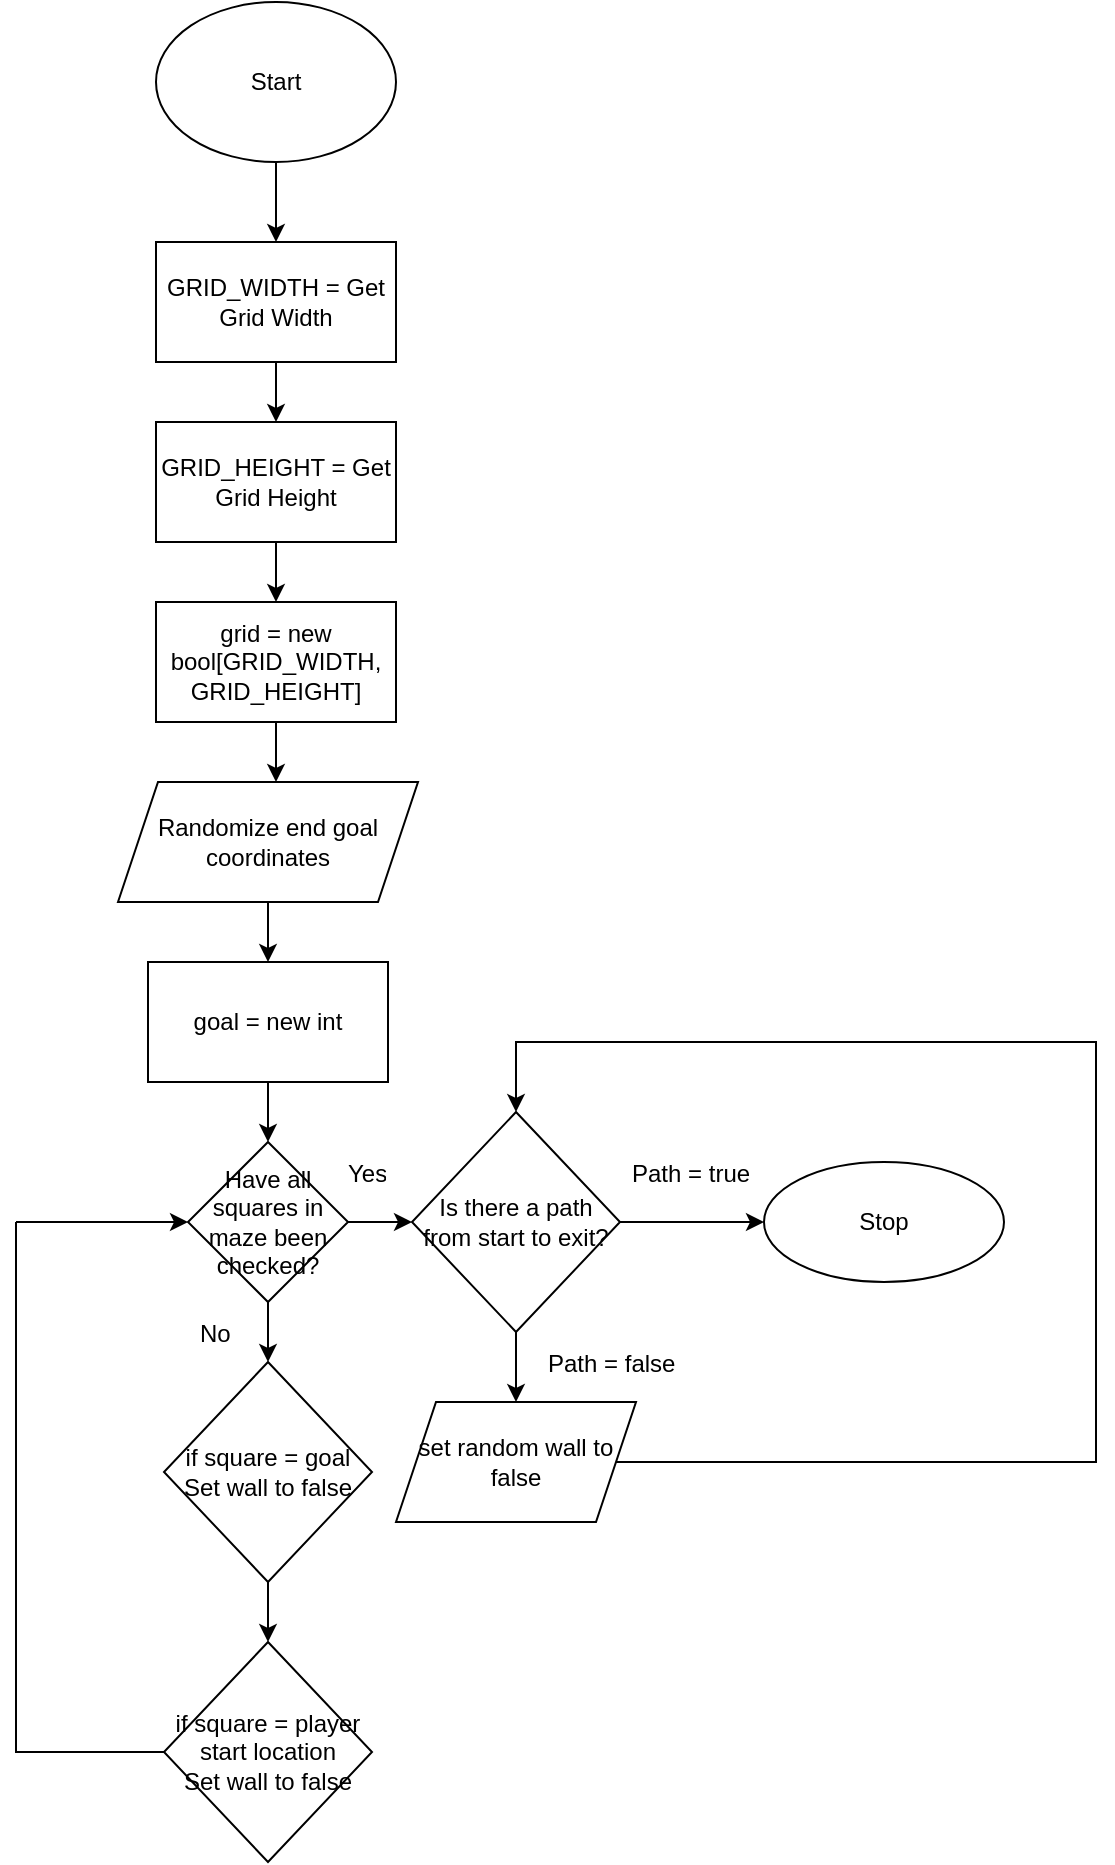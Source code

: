 <mxfile version="16.3.0" type="github">
  <diagram id="7w5shZzXePETHSVYoWxc" name="Page-1">
    <mxGraphModel dx="782" dy="649" grid="1" gridSize="10" guides="1" tooltips="1" connect="1" arrows="1" fold="1" page="1" pageScale="1" pageWidth="850" pageHeight="1100" math="0" shadow="0">
      <root>
        <mxCell id="0" />
        <mxCell id="1" parent="0" />
        <mxCell id="6B_npjOtoBmQOe1TR8oO-1" style="edgeStyle=orthogonalEdgeStyle;rounded=0;orthogonalLoop=1;jettySize=auto;html=1;exitX=0.5;exitY=1;exitDx=0;exitDy=0;" parent="1" source="KBZl2YYVLOGSF0I40q8S-2" edge="1">
          <mxGeometry relative="1" as="geometry">
            <mxPoint x="400" y="440" as="targetPoint" />
          </mxGeometry>
        </mxCell>
        <mxCell id="KBZl2YYVLOGSF0I40q8S-2" value="Start" style="ellipse;whiteSpace=wrap;html=1;" parent="1" vertex="1">
          <mxGeometry x="340" y="320" width="120" height="80" as="geometry" />
        </mxCell>
        <mxCell id="6B_npjOtoBmQOe1TR8oO-4" value="" style="edgeStyle=orthogonalEdgeStyle;rounded=0;orthogonalLoop=1;jettySize=auto;html=1;" parent="1" source="6B_npjOtoBmQOe1TR8oO-2" target="6B_npjOtoBmQOe1TR8oO-3" edge="1">
          <mxGeometry relative="1" as="geometry" />
        </mxCell>
        <mxCell id="6B_npjOtoBmQOe1TR8oO-2" value="GRID_WIDTH = Get Grid Width" style="rounded=0;whiteSpace=wrap;html=1;" parent="1" vertex="1">
          <mxGeometry x="340" y="440" width="120" height="60" as="geometry" />
        </mxCell>
        <mxCell id="6B_npjOtoBmQOe1TR8oO-6" value="" style="edgeStyle=orthogonalEdgeStyle;rounded=0;orthogonalLoop=1;jettySize=auto;html=1;" parent="1" source="6B_npjOtoBmQOe1TR8oO-3" target="6B_npjOtoBmQOe1TR8oO-5" edge="1">
          <mxGeometry relative="1" as="geometry" />
        </mxCell>
        <mxCell id="6B_npjOtoBmQOe1TR8oO-3" value="GRID_HEIGHT = Get Grid Height" style="rounded=0;whiteSpace=wrap;html=1;" parent="1" vertex="1">
          <mxGeometry x="340" y="530" width="120" height="60" as="geometry" />
        </mxCell>
        <mxCell id="6B_npjOtoBmQOe1TR8oO-7" style="edgeStyle=orthogonalEdgeStyle;rounded=0;orthogonalLoop=1;jettySize=auto;html=1;" parent="1" source="6B_npjOtoBmQOe1TR8oO-5" edge="1">
          <mxGeometry relative="1" as="geometry">
            <mxPoint x="400" y="710" as="targetPoint" />
          </mxGeometry>
        </mxCell>
        <mxCell id="6B_npjOtoBmQOe1TR8oO-5" value="grid = new bool[GRID_WIDTH, GRID_HEIGHT]" style="rounded=0;whiteSpace=wrap;html=1;" parent="1" vertex="1">
          <mxGeometry x="340" y="620" width="120" height="60" as="geometry" />
        </mxCell>
        <mxCell id="6B_npjOtoBmQOe1TR8oO-11" value="" style="edgeStyle=orthogonalEdgeStyle;rounded=0;orthogonalLoop=1;jettySize=auto;html=1;" parent="1" source="6B_npjOtoBmQOe1TR8oO-9" target="6B_npjOtoBmQOe1TR8oO-10" edge="1">
          <mxGeometry relative="1" as="geometry" />
        </mxCell>
        <mxCell id="6B_npjOtoBmQOe1TR8oO-9" value="Randomize end goal coordinates" style="shape=parallelogram;perimeter=parallelogramPerimeter;whiteSpace=wrap;html=1;fixedSize=1;" parent="1" vertex="1">
          <mxGeometry x="321" y="710" width="150" height="60" as="geometry" />
        </mxCell>
        <mxCell id="6B_npjOtoBmQOe1TR8oO-13" value="" style="edgeStyle=orthogonalEdgeStyle;rounded=0;orthogonalLoop=1;jettySize=auto;html=1;" parent="1" source="6B_npjOtoBmQOe1TR8oO-10" edge="1">
          <mxGeometry relative="1" as="geometry">
            <mxPoint x="396" y="890" as="targetPoint" />
          </mxGeometry>
        </mxCell>
        <mxCell id="6B_npjOtoBmQOe1TR8oO-10" value="goal = new int" style="whiteSpace=wrap;html=1;" parent="1" vertex="1">
          <mxGeometry x="336" y="800" width="120" height="60" as="geometry" />
        </mxCell>
        <mxCell id="EBhT7KF3SH_6E2Iv8zCc-10" value="" style="edgeStyle=orthogonalEdgeStyle;rounded=0;orthogonalLoop=1;jettySize=auto;html=1;" parent="1" source="R8sPB7nf0KhpVJkGB3Jy-2" target="EBhT7KF3SH_6E2Iv8zCc-1" edge="1">
          <mxGeometry relative="1" as="geometry" />
        </mxCell>
        <mxCell id="EBhT7KF3SH_6E2Iv8zCc-12" value="" style="edgeStyle=orthogonalEdgeStyle;rounded=0;orthogonalLoop=1;jettySize=auto;html=1;" parent="1" source="R8sPB7nf0KhpVJkGB3Jy-2" target="EBhT7KF3SH_6E2Iv8zCc-4" edge="1">
          <mxGeometry relative="1" as="geometry" />
        </mxCell>
        <mxCell id="R8sPB7nf0KhpVJkGB3Jy-2" value="Have all squares in maze been checked?" style="rhombus;whiteSpace=wrap;html=1;" parent="1" vertex="1">
          <mxGeometry x="356" y="890" width="80" height="80" as="geometry" />
        </mxCell>
        <mxCell id="EBhT7KF3SH_6E2Iv8zCc-3" value="" style="edgeStyle=orthogonalEdgeStyle;rounded=0;orthogonalLoop=1;jettySize=auto;html=1;" parent="1" source="EBhT7KF3SH_6E2Iv8zCc-1" target="EBhT7KF3SH_6E2Iv8zCc-2" edge="1">
          <mxGeometry relative="1" as="geometry" />
        </mxCell>
        <mxCell id="EBhT7KF3SH_6E2Iv8zCc-1" value="&lt;span&gt;if square = goal&lt;/span&gt;&lt;br&gt;&lt;span&gt;Set wall to false&lt;/span&gt;" style="rhombus;whiteSpace=wrap;html=1;" parent="1" vertex="1">
          <mxGeometry x="344" y="1000" width="104" height="110" as="geometry" />
        </mxCell>
        <mxCell id="EBhT7KF3SH_6E2Iv8zCc-2" value="&lt;span&gt;if square = player start location&lt;/span&gt;&lt;br&gt;&lt;span&gt;Set wall to false&lt;/span&gt;" style="rhombus;whiteSpace=wrap;html=1;" parent="1" vertex="1">
          <mxGeometry x="344" y="1140" width="104" height="110" as="geometry" />
        </mxCell>
        <mxCell id="EBhT7KF3SH_6E2Iv8zCc-14" value="" style="edgeStyle=orthogonalEdgeStyle;rounded=0;orthogonalLoop=1;jettySize=auto;html=1;" parent="1" source="EBhT7KF3SH_6E2Iv8zCc-4" target="EBhT7KF3SH_6E2Iv8zCc-13" edge="1">
          <mxGeometry relative="1" as="geometry" />
        </mxCell>
        <mxCell id="EBhT7KF3SH_6E2Iv8zCc-18" value="" style="edgeStyle=orthogonalEdgeStyle;rounded=0;orthogonalLoop=1;jettySize=auto;html=1;" parent="1" source="EBhT7KF3SH_6E2Iv8zCc-4" target="EBhT7KF3SH_6E2Iv8zCc-17" edge="1">
          <mxGeometry relative="1" as="geometry" />
        </mxCell>
        <mxCell id="EBhT7KF3SH_6E2Iv8zCc-4" value="Is there a path from start to exit?" style="rhombus;whiteSpace=wrap;html=1;" parent="1" vertex="1">
          <mxGeometry x="468" y="875" width="104" height="110" as="geometry" />
        </mxCell>
        <mxCell id="EBhT7KF3SH_6E2Iv8zCc-8" value="No" style="text;strokeColor=none;fillColor=none;align=left;verticalAlign=middle;spacingLeft=4;spacingRight=4;overflow=hidden;points=[[0,0.5],[1,0.5]];portConstraint=eastwest;rotatable=0;" parent="1" vertex="1">
          <mxGeometry x="356" y="970" width="30" height="30" as="geometry" />
        </mxCell>
        <mxCell id="EBhT7KF3SH_6E2Iv8zCc-11" value="Yes" style="text;strokeColor=none;fillColor=none;align=left;verticalAlign=middle;spacingLeft=4;spacingRight=4;overflow=hidden;points=[[0,0.5],[1,0.5]];portConstraint=eastwest;rotatable=0;" parent="1" vertex="1">
          <mxGeometry x="430" y="890" width="30" height="30" as="geometry" />
        </mxCell>
        <mxCell id="FuAhEMhQNTrgwP2O4BE1-3" style="edgeStyle=orthogonalEdgeStyle;rounded=0;orthogonalLoop=1;jettySize=auto;html=1;endArrow=classic;endFill=1;entryX=0.5;entryY=0;entryDx=0;entryDy=0;" edge="1" parent="1" source="EBhT7KF3SH_6E2Iv8zCc-13" target="EBhT7KF3SH_6E2Iv8zCc-4">
          <mxGeometry relative="1" as="geometry">
            <mxPoint x="780" y="900" as="targetPoint" />
            <Array as="points">
              <mxPoint x="810" y="1050" />
              <mxPoint x="810" y="840" />
              <mxPoint x="520" y="840" />
            </Array>
          </mxGeometry>
        </mxCell>
        <mxCell id="EBhT7KF3SH_6E2Iv8zCc-13" value="set random wall to false" style="shape=parallelogram;perimeter=parallelogramPerimeter;whiteSpace=wrap;html=1;fixedSize=1;" parent="1" vertex="1">
          <mxGeometry x="460" y="1020" width="120" height="60" as="geometry" />
        </mxCell>
        <mxCell id="EBhT7KF3SH_6E2Iv8zCc-16" value="Path = false" style="text;strokeColor=none;fillColor=none;align=left;verticalAlign=middle;spacingLeft=4;spacingRight=4;overflow=hidden;points=[[0,0.5],[1,0.5]];portConstraint=eastwest;rotatable=0;" parent="1" vertex="1">
          <mxGeometry x="530" y="985" width="80" height="30" as="geometry" />
        </mxCell>
        <mxCell id="EBhT7KF3SH_6E2Iv8zCc-17" value="Stop" style="ellipse;whiteSpace=wrap;html=1;" parent="1" vertex="1">
          <mxGeometry x="644" y="900" width="120" height="60" as="geometry" />
        </mxCell>
        <mxCell id="EBhT7KF3SH_6E2Iv8zCc-19" value="Path = true" style="text;strokeColor=none;fillColor=none;align=left;verticalAlign=middle;spacingLeft=4;spacingRight=4;overflow=hidden;points=[[0,0.5],[1,0.5]];portConstraint=eastwest;rotatable=0;" parent="1" vertex="1">
          <mxGeometry x="572" y="890" width="80" height="30" as="geometry" />
        </mxCell>
        <mxCell id="FuAhEMhQNTrgwP2O4BE1-1" value="" style="endArrow=none;html=1;rounded=0;exitX=0;exitY=0.5;exitDx=0;exitDy=0;endFill=0;" edge="1" parent="1" source="EBhT7KF3SH_6E2Iv8zCc-2">
          <mxGeometry width="50" height="50" relative="1" as="geometry">
            <mxPoint x="330" y="1170" as="sourcePoint" />
            <mxPoint x="270" y="930" as="targetPoint" />
            <Array as="points">
              <mxPoint x="270" y="1195" />
            </Array>
          </mxGeometry>
        </mxCell>
        <mxCell id="FuAhEMhQNTrgwP2O4BE1-2" value="" style="endArrow=classic;html=1;rounded=0;entryX=0;entryY=0.5;entryDx=0;entryDy=0;" edge="1" parent="1" target="R8sPB7nf0KhpVJkGB3Jy-2">
          <mxGeometry width="50" height="50" relative="1" as="geometry">
            <mxPoint x="270" y="930" as="sourcePoint" />
            <mxPoint x="430" y="1010" as="targetPoint" />
          </mxGeometry>
        </mxCell>
      </root>
    </mxGraphModel>
  </diagram>
</mxfile>
